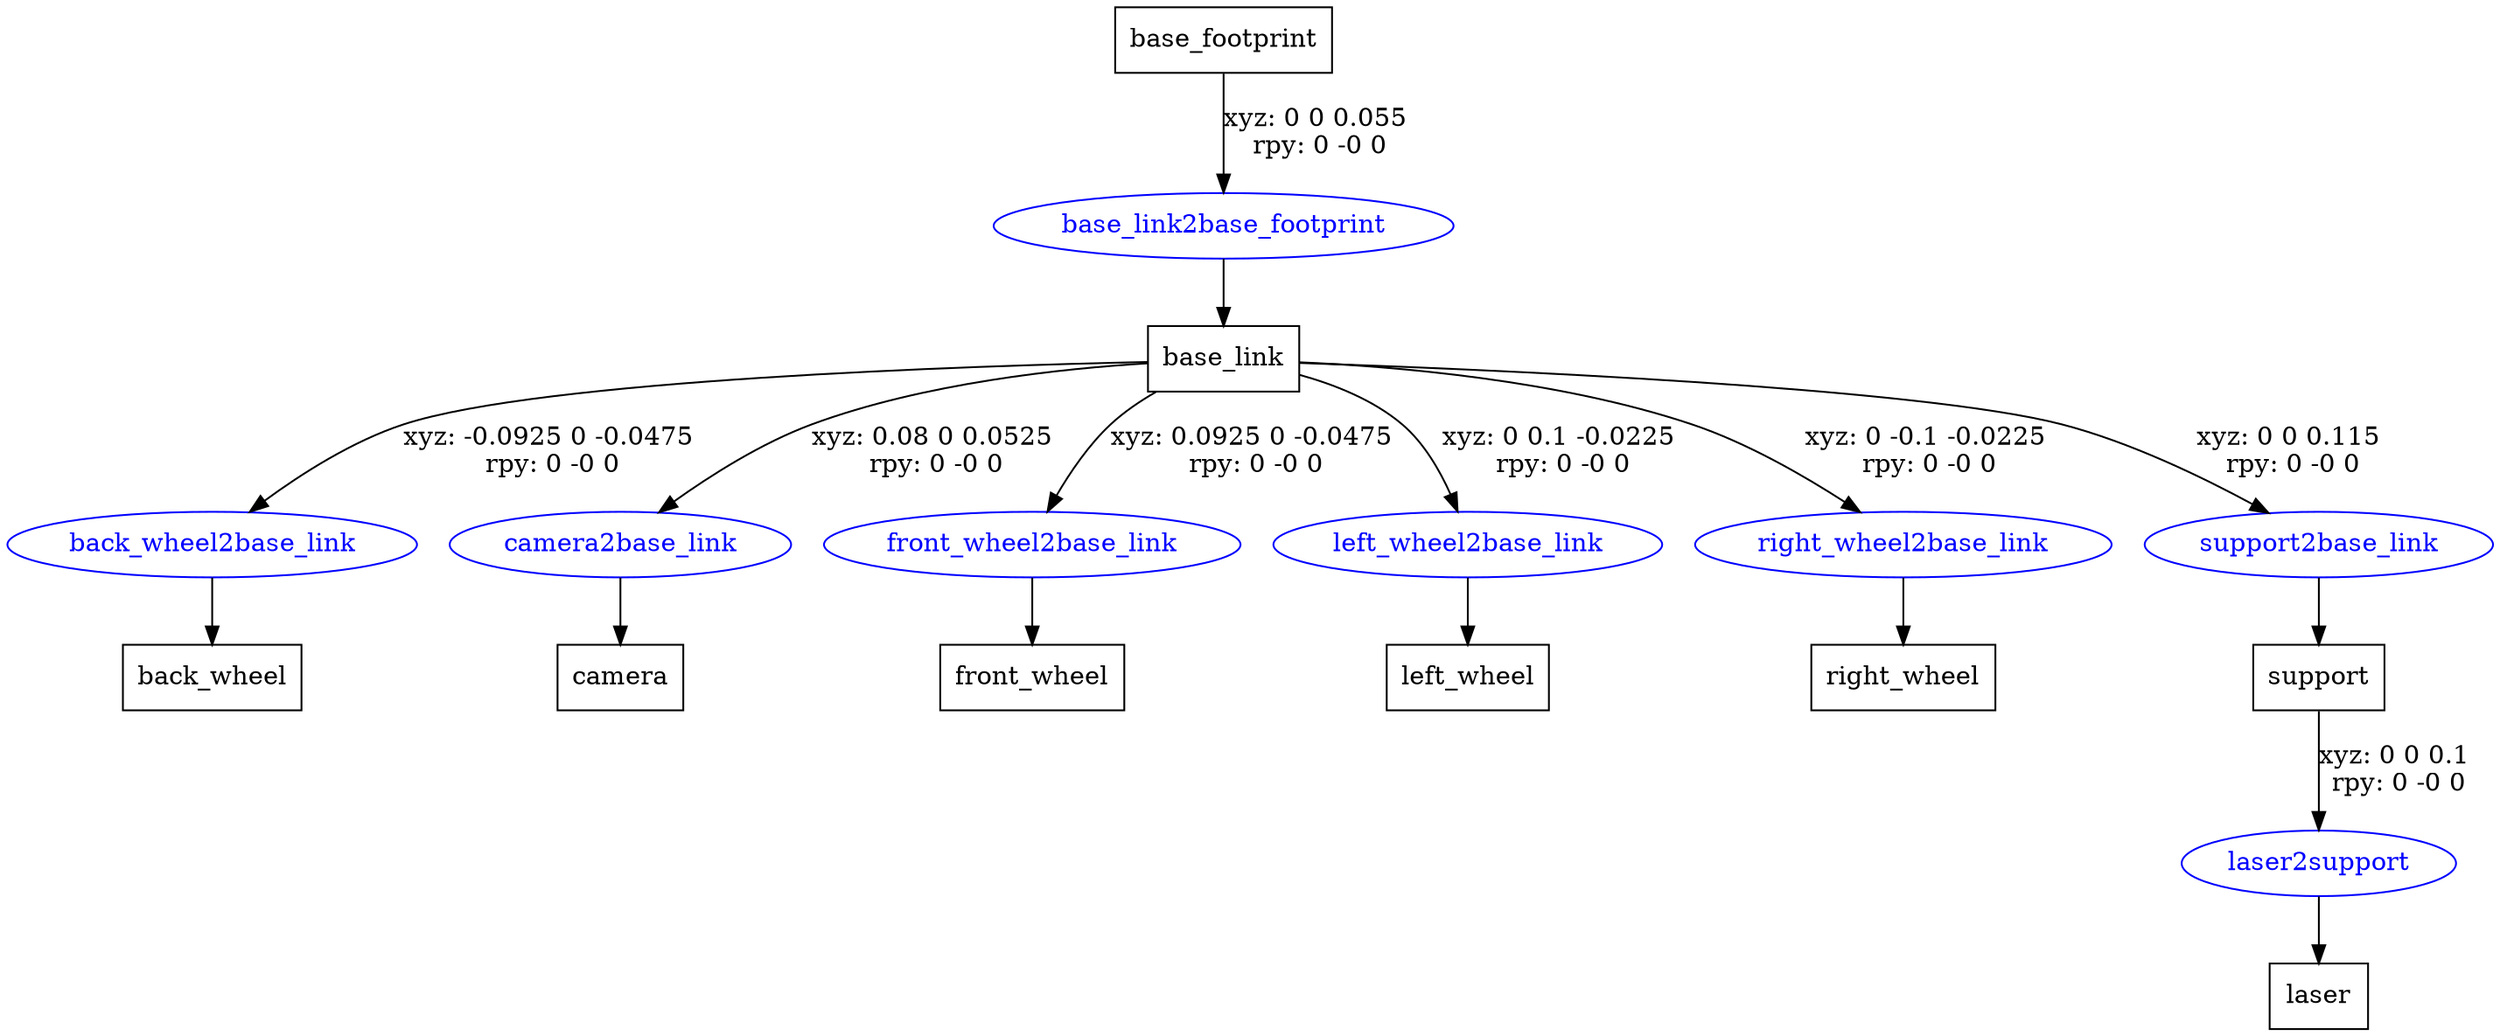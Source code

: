 digraph G {
node [shape=box];
"base_footprint" [label="base_footprint"];
"base_link" [label="base_link"];
"back_wheel" [label="back_wheel"];
"camera" [label="camera"];
"front_wheel" [label="front_wheel"];
"left_wheel" [label="left_wheel"];
"right_wheel" [label="right_wheel"];
"support" [label="support"];
"laser" [label="laser"];
node [shape=ellipse, color=blue, fontcolor=blue];
"base_footprint" -> "base_link2base_footprint" [label="xyz: 0 0 0.055 \nrpy: 0 -0 0"]
"base_link2base_footprint" -> "base_link"
"base_link" -> "back_wheel2base_link" [label="xyz: -0.0925 0 -0.0475 \nrpy: 0 -0 0"]
"back_wheel2base_link" -> "back_wheel"
"base_link" -> "camera2base_link" [label="xyz: 0.08 0 0.0525 \nrpy: 0 -0 0"]
"camera2base_link" -> "camera"
"base_link" -> "front_wheel2base_link" [label="xyz: 0.0925 0 -0.0475 \nrpy: 0 -0 0"]
"front_wheel2base_link" -> "front_wheel"
"base_link" -> "left_wheel2base_link" [label="xyz: 0 0.1 -0.0225 \nrpy: 0 -0 0"]
"left_wheel2base_link" -> "left_wheel"
"base_link" -> "right_wheel2base_link" [label="xyz: 0 -0.1 -0.0225 \nrpy: 0 -0 0"]
"right_wheel2base_link" -> "right_wheel"
"base_link" -> "support2base_link" [label="xyz: 0 0 0.115 \nrpy: 0 -0 0"]
"support2base_link" -> "support"
"support" -> "laser2support" [label="xyz: 0 0 0.1 \nrpy: 0 -0 0"]
"laser2support" -> "laser"
}
